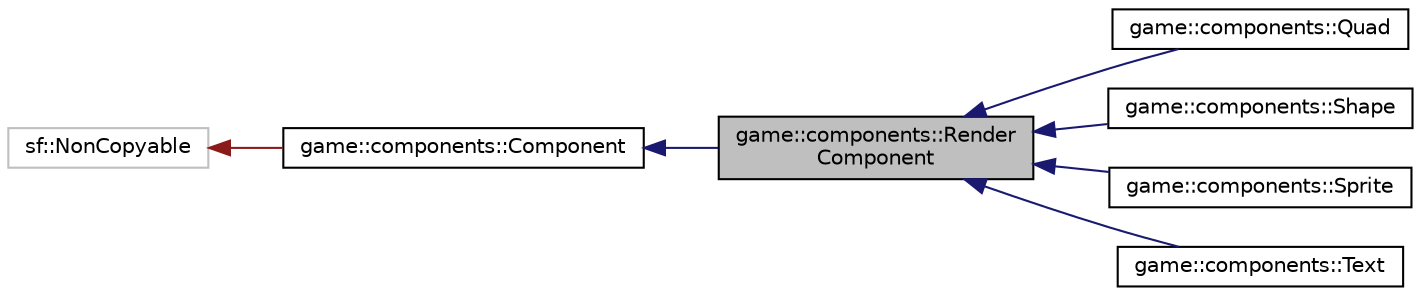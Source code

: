 digraph "game::components::RenderComponent"
{
 // LATEX_PDF_SIZE
  edge [fontname="Helvetica",fontsize="10",labelfontname="Helvetica",labelfontsize="10"];
  node [fontname="Helvetica",fontsize="10",shape=record];
  rankdir="LR";
  Node1 [label="game::components::Render\lComponent",height=0.2,width=0.4,color="black", fillcolor="grey75", style="filled", fontcolor="black",tooltip="base class for all the drawables in the game"];
  Node2 -> Node1 [dir="back",color="midnightblue",fontsize="10",style="solid"];
  Node2 [label="game::components::Component",height=0.2,width=0.4,color="black", fillcolor="white", style="filled",URL="$classgame_1_1components_1_1Component.html",tooltip="base class for all components"];
  Node3 -> Node2 [dir="back",color="firebrick4",fontsize="10",style="solid"];
  Node3 [label="sf::NonCopyable",height=0.2,width=0.4,color="grey75", fillcolor="white", style="filled",tooltip=" "];
  Node1 -> Node4 [dir="back",color="midnightblue",fontsize="10",style="solid"];
  Node4 [label="game::components::Quad",height=0.2,width=0.4,color="black", fillcolor="white", style="filled",URL="$classgame_1_1components_1_1Quad.html",tooltip="drawables to make use of the vertex array provided by SFML"];
  Node1 -> Node5 [dir="back",color="midnightblue",fontsize="10",style="solid"];
  Node5 [label="game::components::Shape",height=0.2,width=0.4,color="black", fillcolor="white", style="filled",URL="$classgame_1_1components_1_1Shape.html",tooltip="drawable for simple shapes without texture"];
  Node1 -> Node6 [dir="back",color="midnightblue",fontsize="10",style="solid"];
  Node6 [label="game::components::Sprite",height=0.2,width=0.4,color="black", fillcolor="white", style="filled",URL="$classgame_1_1components_1_1Sprite.html",tooltip="wrapper class for sf::sprite"];
  Node1 -> Node7 [dir="back",color="midnightblue",fontsize="10",style="solid"];
  Node7 [label="game::components::Text",height=0.2,width=0.4,color="black", fillcolor="white", style="filled",URL="$classgame_1_1components_1_1Text.html",tooltip="drawable for texts"];
}
